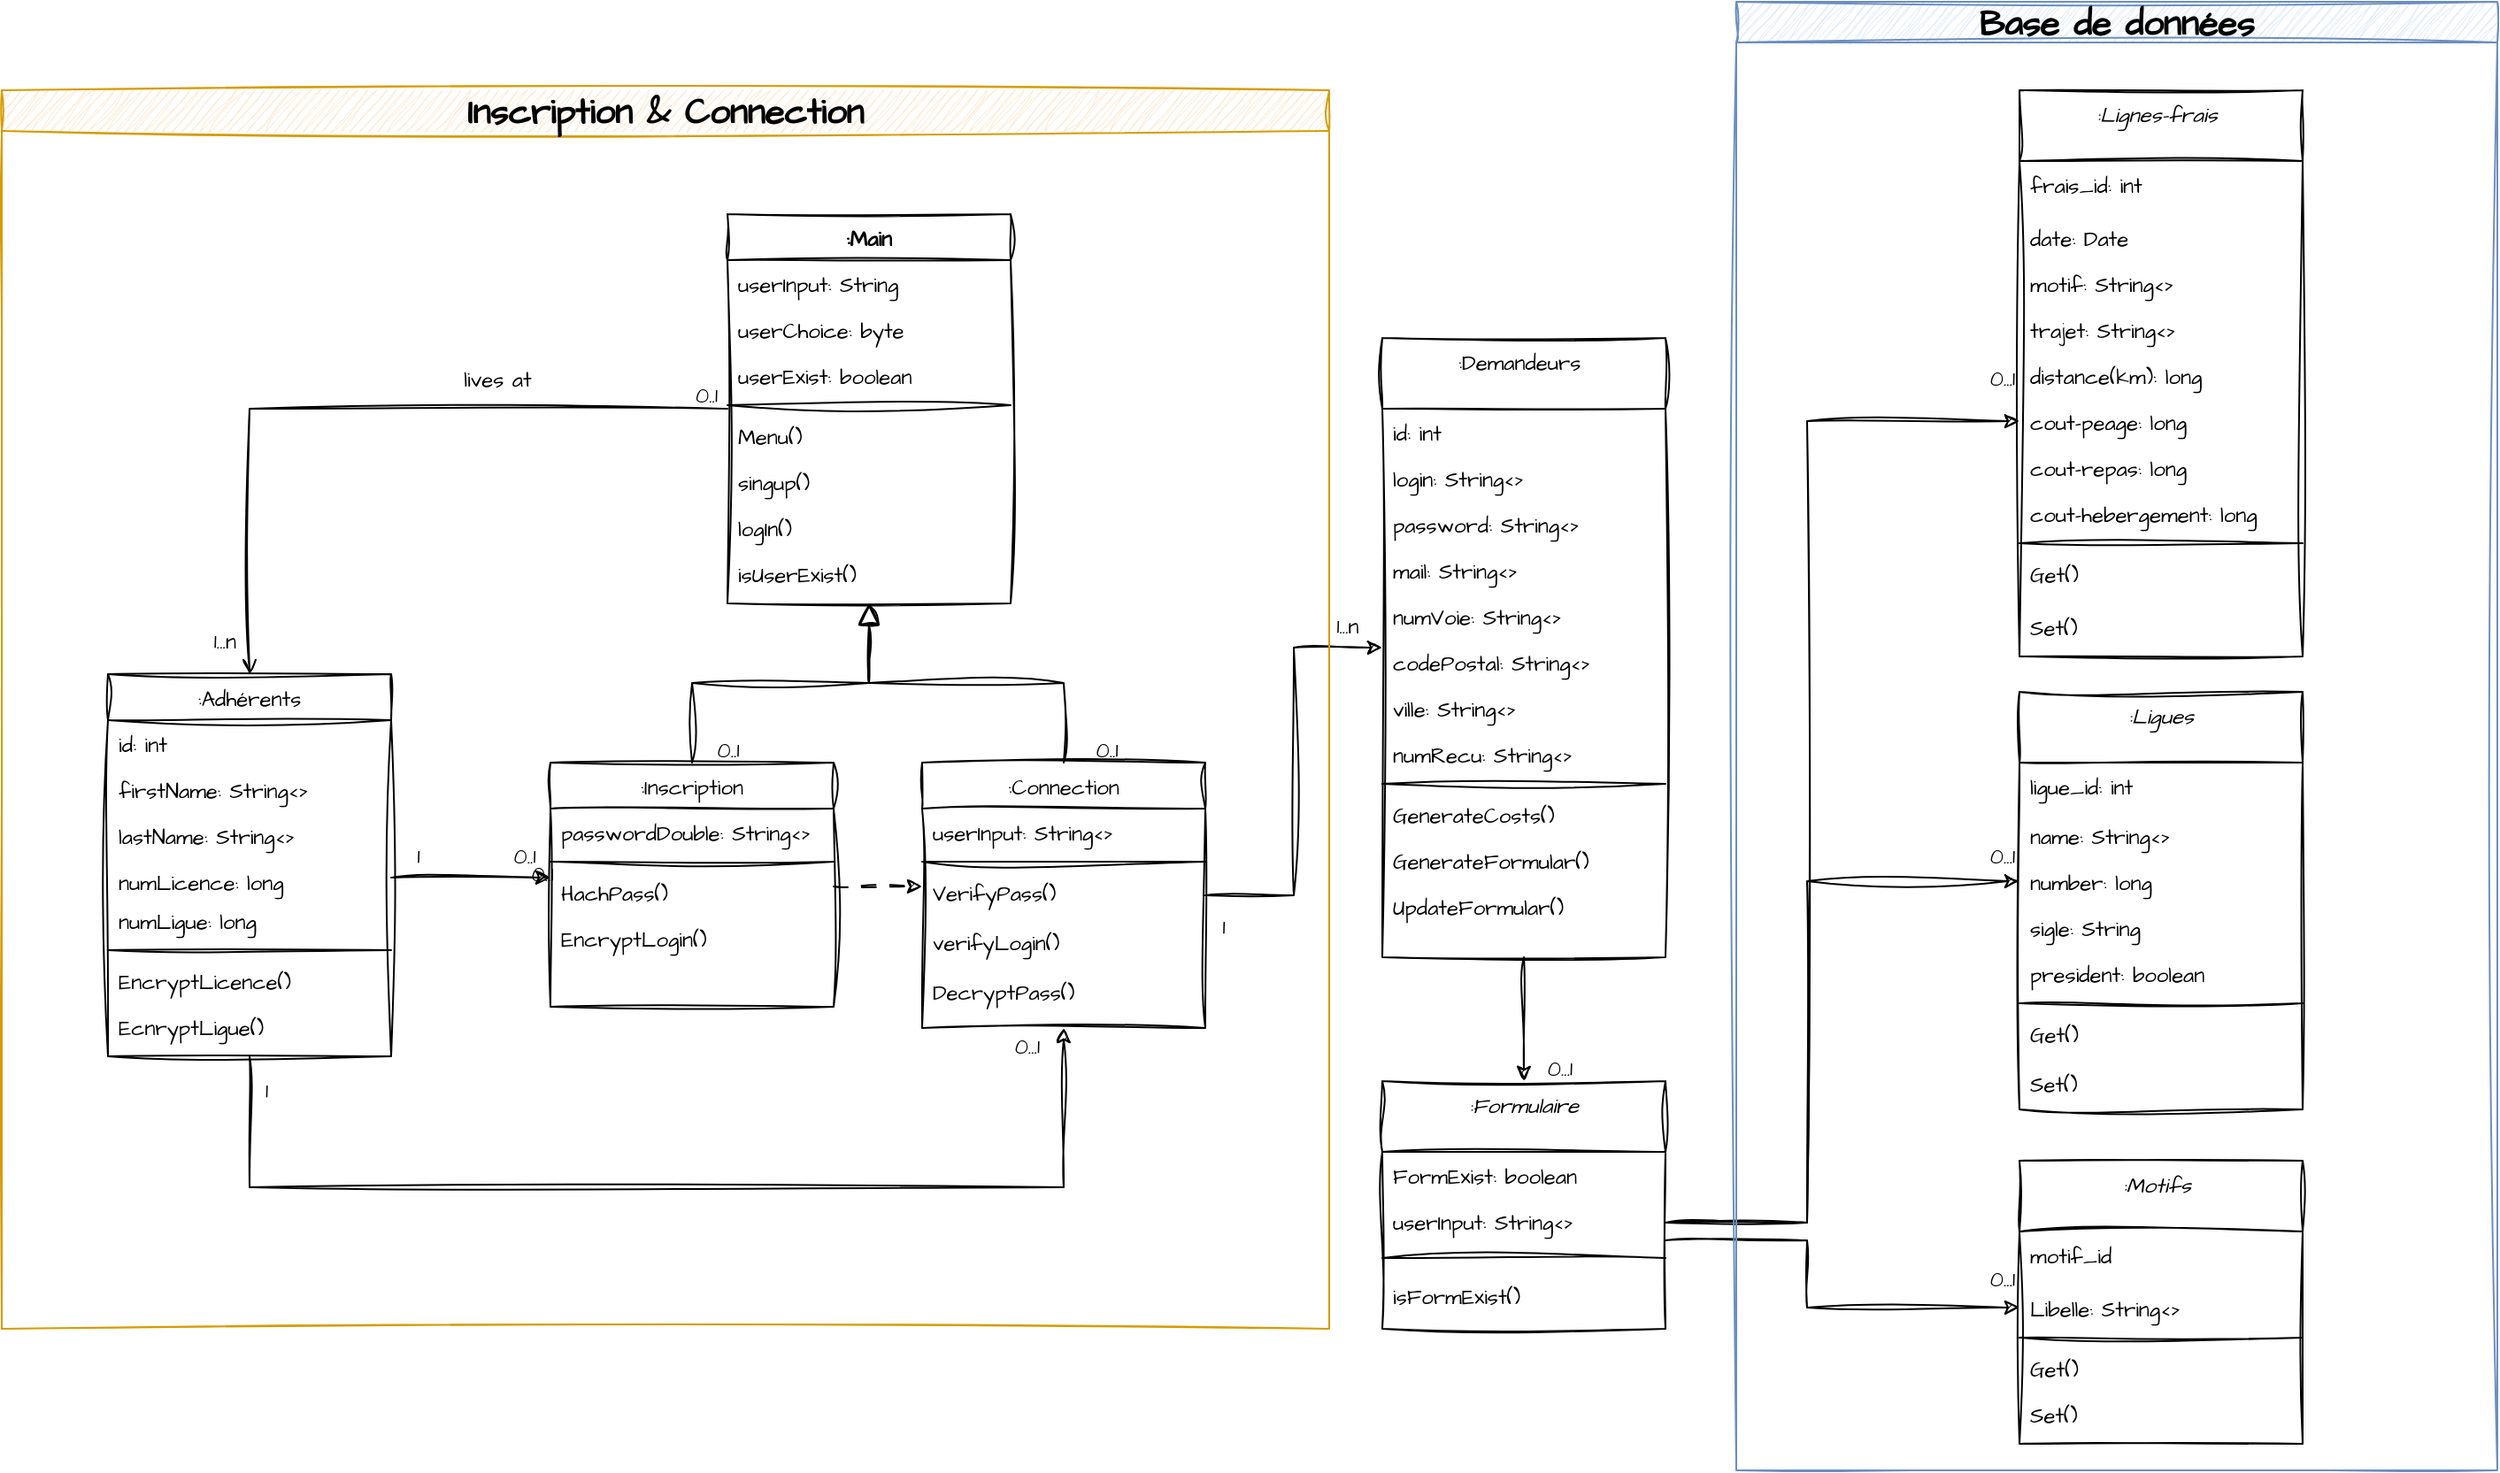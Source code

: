 <mxfile version="22.1.5" type="github">
  <diagram id="C5RBs43oDa-KdzZeNtuy" name="Page-1">
    <mxGraphModel dx="2502" dy="2059" grid="1" gridSize="10" guides="1" tooltips="1" connect="1" arrows="1" fold="1" page="1" pageScale="1" pageWidth="827" pageHeight="1169" math="0" shadow="0">
      <root>
        <mxCell id="WIyWlLk6GJQsqaUBKTNV-0" />
        <mxCell id="WIyWlLk6GJQsqaUBKTNV-1" parent="WIyWlLk6GJQsqaUBKTNV-0" />
        <mxCell id="zkfFHV4jXpPFQw0GAbJ--0" value=":Main" style="swimlane;align=center;verticalAlign=top;childLayout=stackLayout;horizontal=1;startSize=26;horizontalStack=0;resizeParent=1;resizeLast=0;collapsible=1;marginBottom=0;rounded=0;shadow=0;strokeWidth=1;sketch=1;curveFitting=1;jiggle=2;fontFamily=Architects Daughter;fontSource=https%3A%2F%2Ffonts.googleapis.com%2Fcss%3Ffamily%3DArchitects%2BDaughter;" parent="WIyWlLk6GJQsqaUBKTNV-1" vertex="1">
          <mxGeometry x="220" y="50" width="160" height="220" as="geometry">
            <mxRectangle x="230" y="140" width="160" height="26" as="alternateBounds" />
          </mxGeometry>
        </mxCell>
        <mxCell id="zkfFHV4jXpPFQw0GAbJ--1" value="userInput: String" style="text;align=left;verticalAlign=top;spacingLeft=4;spacingRight=4;overflow=hidden;rotatable=0;points=[[0,0.5],[1,0.5]];portConstraint=eastwest;sketch=1;curveFitting=1;jiggle=2;fontFamily=Architects Daughter;fontSource=https%3A%2F%2Ffonts.googleapis.com%2Fcss%3Ffamily%3DArchitects%2BDaughter;" parent="zkfFHV4jXpPFQw0GAbJ--0" vertex="1">
          <mxGeometry y="26" width="160" height="26" as="geometry" />
        </mxCell>
        <mxCell id="zkfFHV4jXpPFQw0GAbJ--2" value="userChoice: byte" style="text;align=left;verticalAlign=top;spacingLeft=4;spacingRight=4;overflow=hidden;rotatable=0;points=[[0,0.5],[1,0.5]];portConstraint=eastwest;rounded=0;shadow=0;sketch=1;curveFitting=1;jiggle=2;fontFamily=Architects Daughter;fontSource=https%3A%2F%2Ffonts.googleapis.com%2Fcss%3Ffamily%3DArchitects%2BDaughter;" parent="zkfFHV4jXpPFQw0GAbJ--0" vertex="1">
          <mxGeometry y="52" width="160" height="26" as="geometry" />
        </mxCell>
        <mxCell id="zkfFHV4jXpPFQw0GAbJ--3" value="userExist: boolean" style="text;align=left;verticalAlign=top;spacingLeft=4;spacingRight=4;overflow=hidden;rotatable=0;points=[[0,0.5],[1,0.5]];portConstraint=eastwest;rounded=0;shadow=0;sketch=1;curveFitting=1;jiggle=2;fontFamily=Architects Daughter;fontSource=https%3A%2F%2Ffonts.googleapis.com%2Fcss%3Ffamily%3DArchitects%2BDaughter;" parent="zkfFHV4jXpPFQw0GAbJ--0" vertex="1">
          <mxGeometry y="78" width="160" height="26" as="geometry" />
        </mxCell>
        <mxCell id="zkfFHV4jXpPFQw0GAbJ--4" value="" style="line;strokeWidth=1;align=left;verticalAlign=middle;spacingTop=-1;spacingLeft=3;spacingRight=3;rotatable=0;labelPosition=right;points=[];portConstraint=eastwest;sketch=1;curveFitting=1;jiggle=2;" parent="zkfFHV4jXpPFQw0GAbJ--0" vertex="1">
          <mxGeometry y="104" width="160" height="8" as="geometry" />
        </mxCell>
        <mxCell id="zkfFHV4jXpPFQw0GAbJ--6" value=":Inscription" style="swimlane;fontStyle=0;align=center;verticalAlign=top;childLayout=stackLayout;horizontal=1;startSize=26;horizontalStack=0;resizeParent=1;resizeLast=0;collapsible=1;marginBottom=0;rounded=0;shadow=0;strokeWidth=1;fontFamily=Architects Daughter;fontSource=https%3A%2F%2Ffonts.googleapis.com%2Fcss%3Ffamily%3DArchitects%2BDaughter;sketch=1;curveFitting=1;jiggle=2;" parent="WIyWlLk6GJQsqaUBKTNV-1" vertex="1">
          <mxGeometry x="120" y="360" width="160" height="138" as="geometry">
            <mxRectangle x="130" y="380" width="160" height="26" as="alternateBounds" />
          </mxGeometry>
        </mxCell>
        <mxCell id="zkfFHV4jXpPFQw0GAbJ--7" value="passwordDouble: String&lt;&gt;" style="text;align=left;verticalAlign=top;spacingLeft=4;spacingRight=4;overflow=hidden;rotatable=0;points=[[0,0.5],[1,0.5]];portConstraint=eastwest;fontFamily=Architects Daughter;fontSource=https%3A%2F%2Ffonts.googleapis.com%2Fcss%3Ffamily%3DArchitects%2BDaughter;sketch=1;curveFitting=1;jiggle=2;" parent="zkfFHV4jXpPFQw0GAbJ--6" vertex="1">
          <mxGeometry y="26" width="160" height="26" as="geometry" />
        </mxCell>
        <mxCell id="zkfFHV4jXpPFQw0GAbJ--9" value="" style="line;strokeWidth=1;align=left;verticalAlign=middle;spacingTop=-1;spacingLeft=3;spacingRight=3;rotatable=0;labelPosition=right;points=[];portConstraint=eastwest;fontFamily=Architects Daughter;fontSource=https%3A%2F%2Ffonts.googleapis.com%2Fcss%3Ffamily%3DArchitects%2BDaughter;sketch=1;curveFitting=1;jiggle=2;" parent="zkfFHV4jXpPFQw0GAbJ--6" vertex="1">
          <mxGeometry y="52" width="160" height="8" as="geometry" />
        </mxCell>
        <mxCell id="zkfFHV4jXpPFQw0GAbJ--10" value="HachPass()" style="text;align=left;verticalAlign=top;spacingLeft=4;spacingRight=4;overflow=hidden;rotatable=0;points=[[0,0.5],[1,0.5]];portConstraint=eastwest;fontStyle=0;fontFamily=Architects Daughter;fontSource=https%3A%2F%2Ffonts.googleapis.com%2Fcss%3Ffamily%3DArchitects%2BDaughter;sketch=1;curveFitting=1;jiggle=2;" parent="zkfFHV4jXpPFQw0GAbJ--6" vertex="1">
          <mxGeometry y="60" width="160" height="26" as="geometry" />
        </mxCell>
        <mxCell id="zkfFHV4jXpPFQw0GAbJ--11" value="EncryptLogin()" style="text;align=left;verticalAlign=top;spacingLeft=4;spacingRight=4;overflow=hidden;rotatable=0;points=[[0,0.5],[1,0.5]];portConstraint=eastwest;fontFamily=Architects Daughter;fontSource=https%3A%2F%2Ffonts.googleapis.com%2Fcss%3Ffamily%3DArchitects%2BDaughter;sketch=1;curveFitting=1;jiggle=2;" parent="zkfFHV4jXpPFQw0GAbJ--6" vertex="1">
          <mxGeometry y="86" width="160" height="26" as="geometry" />
        </mxCell>
        <mxCell id="zkfFHV4jXpPFQw0GAbJ--12" value="" style="endArrow=block;endSize=10;endFill=0;shadow=0;strokeWidth=1;rounded=0;edgeStyle=elbowEdgeStyle;elbow=vertical;fontFamily=Architects Daughter;fontSource=https%3A%2F%2Ffonts.googleapis.com%2Fcss%3Ffamily%3DArchitects%2BDaughter;sketch=1;curveFitting=1;jiggle=2;" parent="WIyWlLk6GJQsqaUBKTNV-1" source="zkfFHV4jXpPFQw0GAbJ--6" target="zkfFHV4jXpPFQw0GAbJ--0" edge="1">
          <mxGeometry width="160" relative="1" as="geometry">
            <mxPoint x="200" y="203" as="sourcePoint" />
            <mxPoint x="200" y="203" as="targetPoint" />
          </mxGeometry>
        </mxCell>
        <mxCell id="F5C5p_8YBEe-zOLcc__Q-3" value="" style="edgeStyle=orthogonalEdgeStyle;rounded=0;sketch=1;hachureGap=4;jiggle=2;curveFitting=1;orthogonalLoop=1;jettySize=auto;fontFamily=Architects Daughter;fontSource=https%3A%2F%2Ffonts.googleapis.com%2Fcss%3Ffamily%3DArchitects%2BDaughter;fontSize=16;" edge="1" parent="WIyWlLk6GJQsqaUBKTNV-1" source="zkfFHV4jXpPFQw0GAbJ--13" target="F5C5p_8YBEe-zOLcc__Q-0">
          <mxGeometry relative="1" as="geometry" />
        </mxCell>
        <mxCell id="zkfFHV4jXpPFQw0GAbJ--13" value=":Connection" style="swimlane;fontStyle=0;align=center;verticalAlign=top;childLayout=stackLayout;horizontal=1;startSize=26;horizontalStack=0;resizeParent=1;resizeLast=0;collapsible=1;marginBottom=0;rounded=0;shadow=0;strokeWidth=1;fontFamily=Architects Daughter;fontSource=https%3A%2F%2Ffonts.googleapis.com%2Fcss%3Ffamily%3DArchitects%2BDaughter;sketch=1;curveFitting=1;jiggle=2;" parent="WIyWlLk6GJQsqaUBKTNV-1" vertex="1">
          <mxGeometry x="330" y="360" width="160" height="150" as="geometry">
            <mxRectangle x="340" y="380" width="170" height="26" as="alternateBounds" />
          </mxGeometry>
        </mxCell>
        <mxCell id="F5C5p_8YBEe-zOLcc__Q-59" value="userInput: String&lt;&gt;" style="text;align=left;verticalAlign=top;spacingLeft=4;spacingRight=4;overflow=hidden;rotatable=0;points=[[0,0.5],[1,0.5]];portConstraint=eastwest;fontFamily=Architects Daughter;fontSource=https%3A%2F%2Ffonts.googleapis.com%2Fcss%3Ffamily%3DArchitects%2BDaughter;sketch=1;curveFitting=1;jiggle=2;" vertex="1" parent="zkfFHV4jXpPFQw0GAbJ--13">
          <mxGeometry y="26" width="160" height="26" as="geometry" />
        </mxCell>
        <mxCell id="zkfFHV4jXpPFQw0GAbJ--15" value="" style="line;strokeWidth=1;align=left;verticalAlign=middle;spacingTop=-1;spacingLeft=3;spacingRight=3;rotatable=0;labelPosition=right;points=[];portConstraint=eastwest;fontFamily=Architects Daughter;fontSource=https%3A%2F%2Ffonts.googleapis.com%2Fcss%3Ffamily%3DArchitects%2BDaughter;sketch=1;curveFitting=1;jiggle=2;" parent="zkfFHV4jXpPFQw0GAbJ--13" vertex="1">
          <mxGeometry y="52" width="160" height="8" as="geometry" />
        </mxCell>
        <mxCell id="F5C5p_8YBEe-zOLcc__Q-65" value="VerifyPass()" style="text;align=left;verticalAlign=top;spacingLeft=4;spacingRight=4;overflow=hidden;rotatable=0;points=[[0,0.5],[1,0.5]];portConstraint=eastwest;fontFamily=Architects Daughter;fontSource=https%3A%2F%2Ffonts.googleapis.com%2Fcss%3Ffamily%3DArchitects%2BDaughter;sketch=1;curveFitting=1;jiggle=2;" vertex="1" parent="zkfFHV4jXpPFQw0GAbJ--13">
          <mxGeometry y="60" width="160" height="28" as="geometry" />
        </mxCell>
        <mxCell id="F5C5p_8YBEe-zOLcc__Q-66" value="verifyLogin()" style="text;align=left;verticalAlign=top;spacingLeft=4;spacingRight=4;overflow=hidden;rotatable=0;points=[[0,0.5],[1,0.5]];portConstraint=eastwest;fontFamily=Architects Daughter;fontSource=https%3A%2F%2Ffonts.googleapis.com%2Fcss%3Ffamily%3DArchitects%2BDaughter;sketch=1;curveFitting=1;jiggle=2;" vertex="1" parent="zkfFHV4jXpPFQw0GAbJ--13">
          <mxGeometry y="88" width="160" height="28" as="geometry" />
        </mxCell>
        <mxCell id="F5C5p_8YBEe-zOLcc__Q-84" value="DecryptPass()" style="text;align=left;verticalAlign=top;spacingLeft=4;spacingRight=4;overflow=hidden;rotatable=0;points=[[0,0.5],[1,0.5]];portConstraint=eastwest;fontFamily=Architects Daughter;fontSource=https%3A%2F%2Ffonts.googleapis.com%2Fcss%3Ffamily%3DArchitects%2BDaughter;sketch=1;curveFitting=1;jiggle=2;" vertex="1" parent="zkfFHV4jXpPFQw0GAbJ--13">
          <mxGeometry y="116" width="160" height="28" as="geometry" />
        </mxCell>
        <mxCell id="zkfFHV4jXpPFQw0GAbJ--16" value="" style="endArrow=block;endSize=10;endFill=0;shadow=0;strokeWidth=1;rounded=0;edgeStyle=elbowEdgeStyle;elbow=vertical;fontFamily=Architects Daughter;fontSource=https%3A%2F%2Ffonts.googleapis.com%2Fcss%3Ffamily%3DArchitects%2BDaughter;sketch=1;curveFitting=1;jiggle=2;" parent="WIyWlLk6GJQsqaUBKTNV-1" source="zkfFHV4jXpPFQw0GAbJ--13" target="zkfFHV4jXpPFQw0GAbJ--0" edge="1">
          <mxGeometry width="160" relative="1" as="geometry">
            <mxPoint x="210" y="373" as="sourcePoint" />
            <mxPoint x="310" y="271" as="targetPoint" />
          </mxGeometry>
        </mxCell>
        <mxCell id="F5C5p_8YBEe-zOLcc__Q-29" style="edgeStyle=orthogonalEdgeStyle;rounded=0;sketch=1;hachureGap=4;jiggle=2;curveFitting=1;orthogonalLoop=1;jettySize=auto;html=1;entryX=0.5;entryY=1;entryDx=0;entryDy=0;fontFamily=Architects Daughter;fontSource=https%3A%2F%2Ffonts.googleapis.com%2Fcss%3Ffamily%3DArchitects%2BDaughter;fontSize=16;elbow=vertical;" edge="1" parent="WIyWlLk6GJQsqaUBKTNV-1" source="zkfFHV4jXpPFQw0GAbJ--17" target="zkfFHV4jXpPFQw0GAbJ--13">
          <mxGeometry relative="1" as="geometry">
            <Array as="points">
              <mxPoint x="-50" y="600" />
              <mxPoint x="410" y="600" />
            </Array>
          </mxGeometry>
        </mxCell>
        <mxCell id="zkfFHV4jXpPFQw0GAbJ--17" value=":Adhérents" style="swimlane;fontStyle=0;align=center;verticalAlign=top;childLayout=stackLayout;horizontal=1;startSize=26;horizontalStack=0;resizeParent=1;resizeLast=0;collapsible=1;marginBottom=0;rounded=0;shadow=0;strokeWidth=1;fontFamily=Architects Daughter;fontSource=https%3A%2F%2Ffonts.googleapis.com%2Fcss%3Ffamily%3DArchitects%2BDaughter;sketch=1;curveFitting=1;jiggle=2;" parent="WIyWlLk6GJQsqaUBKTNV-1" vertex="1">
          <mxGeometry x="-130" y="310" width="160" height="216" as="geometry">
            <mxRectangle x="550" y="140" width="160" height="26" as="alternateBounds" />
          </mxGeometry>
        </mxCell>
        <mxCell id="F5C5p_8YBEe-zOLcc__Q-96" value="id: int" style="text;align=left;verticalAlign=top;spacingLeft=4;spacingRight=4;overflow=hidden;rotatable=0;points=[[0,0.5],[1,0.5]];portConstraint=eastwest;rounded=0;shadow=0;fontFamily=Architects Daughter;fontSource=https%3A%2F%2Ffonts.googleapis.com%2Fcss%3Ffamily%3DArchitects%2BDaughter;sketch=1;curveFitting=1;jiggle=2;" vertex="1" parent="zkfFHV4jXpPFQw0GAbJ--17">
          <mxGeometry y="26" width="160" height="26" as="geometry" />
        </mxCell>
        <mxCell id="zkfFHV4jXpPFQw0GAbJ--19" value="firstName: String&lt;&gt;" style="text;align=left;verticalAlign=top;spacingLeft=4;spacingRight=4;overflow=hidden;rotatable=0;points=[[0,0.5],[1,0.5]];portConstraint=eastwest;rounded=0;shadow=0;fontFamily=Architects Daughter;fontSource=https%3A%2F%2Ffonts.googleapis.com%2Fcss%3Ffamily%3DArchitects%2BDaughter;sketch=1;curveFitting=1;jiggle=2;" parent="zkfFHV4jXpPFQw0GAbJ--17" vertex="1">
          <mxGeometry y="52" width="160" height="26" as="geometry" />
        </mxCell>
        <mxCell id="zkfFHV4jXpPFQw0GAbJ--20" value="lastName: String&lt;&gt;" style="text;align=left;verticalAlign=top;spacingLeft=4;spacingRight=4;overflow=hidden;rotatable=0;points=[[0,0.5],[1,0.5]];portConstraint=eastwest;rounded=0;shadow=0;fontFamily=Architects Daughter;fontSource=https%3A%2F%2Ffonts.googleapis.com%2Fcss%3Ffamily%3DArchitects%2BDaughter;sketch=1;curveFitting=1;jiggle=2;" parent="zkfFHV4jXpPFQw0GAbJ--17" vertex="1">
          <mxGeometry y="78" width="160" height="26" as="geometry" />
        </mxCell>
        <mxCell id="zkfFHV4jXpPFQw0GAbJ--18" value="numLicence: long" style="text;align=left;verticalAlign=top;spacingLeft=4;spacingRight=4;overflow=hidden;rotatable=0;points=[[0,0.5],[1,0.5]];portConstraint=eastwest;fontFamily=Architects Daughter;fontSource=https%3A%2F%2Ffonts.googleapis.com%2Fcss%3Ffamily%3DArchitects%2BDaughter;sketch=1;curveFitting=1;jiggle=2;" parent="zkfFHV4jXpPFQw0GAbJ--17" vertex="1">
          <mxGeometry y="104" width="160" height="22" as="geometry" />
        </mxCell>
        <mxCell id="zkfFHV4jXpPFQw0GAbJ--21" value="numLigue: long" style="text;align=left;verticalAlign=top;spacingLeft=4;spacingRight=4;overflow=hidden;rotatable=0;points=[[0,0.5],[1,0.5]];portConstraint=eastwest;rounded=0;shadow=0;fontFamily=Architects Daughter;fontSource=https%3A%2F%2Ffonts.googleapis.com%2Fcss%3Ffamily%3DArchitects%2BDaughter;sketch=1;curveFitting=1;jiggle=2;" parent="zkfFHV4jXpPFQw0GAbJ--17" vertex="1">
          <mxGeometry y="126" width="160" height="26" as="geometry" />
        </mxCell>
        <mxCell id="zkfFHV4jXpPFQw0GAbJ--23" value="" style="line;strokeWidth=1;align=left;verticalAlign=middle;spacingTop=-1;spacingLeft=3;spacingRight=3;rotatable=0;labelPosition=right;points=[];portConstraint=eastwest;fontFamily=Architects Daughter;fontSource=https%3A%2F%2Ffonts.googleapis.com%2Fcss%3Ffamily%3DArchitects%2BDaughter;sketch=1;curveFitting=1;jiggle=2;" parent="zkfFHV4jXpPFQw0GAbJ--17" vertex="1">
          <mxGeometry y="152" width="160" height="8" as="geometry" />
        </mxCell>
        <mxCell id="zkfFHV4jXpPFQw0GAbJ--24" value="EncryptLicence()" style="text;align=left;verticalAlign=top;spacingLeft=4;spacingRight=4;overflow=hidden;rotatable=0;points=[[0,0.5],[1,0.5]];portConstraint=eastwest;fontFamily=Architects Daughter;fontSource=https%3A%2F%2Ffonts.googleapis.com%2Fcss%3Ffamily%3DArchitects%2BDaughter;sketch=1;curveFitting=1;jiggle=2;" parent="zkfFHV4jXpPFQw0GAbJ--17" vertex="1">
          <mxGeometry y="160" width="160" height="26" as="geometry" />
        </mxCell>
        <mxCell id="zkfFHV4jXpPFQw0GAbJ--25" value="EcnryptLigue()" style="text;align=left;verticalAlign=top;spacingLeft=4;spacingRight=4;overflow=hidden;rotatable=0;points=[[0,0.5],[1,0.5]];portConstraint=eastwest;fontFamily=Architects Daughter;fontSource=https%3A%2F%2Ffonts.googleapis.com%2Fcss%3Ffamily%3DArchitects%2BDaughter;sketch=1;curveFitting=1;jiggle=2;" parent="zkfFHV4jXpPFQw0GAbJ--17" vertex="1">
          <mxGeometry y="186" width="160" height="26" as="geometry" />
        </mxCell>
        <mxCell id="zkfFHV4jXpPFQw0GAbJ--26" value="" style="endArrow=open;shadow=0;strokeWidth=1;rounded=0;endFill=1;edgeStyle=orthogonalEdgeStyle;elbow=vertical;fontFamily=Architects Daughter;fontSource=https%3A%2F%2Ffonts.googleapis.com%2Fcss%3Ffamily%3DArchitects%2BDaughter;sketch=1;curveFitting=1;jiggle=2;" parent="WIyWlLk6GJQsqaUBKTNV-1" source="zkfFHV4jXpPFQw0GAbJ--0" target="zkfFHV4jXpPFQw0GAbJ--17" edge="1">
          <mxGeometry x="0.5" y="41" relative="1" as="geometry">
            <mxPoint x="380" y="192" as="sourcePoint" />
            <mxPoint x="540" y="192" as="targetPoint" />
            <mxPoint x="-40" y="32" as="offset" />
          </mxGeometry>
        </mxCell>
        <mxCell id="zkfFHV4jXpPFQw0GAbJ--27" value="0..1" style="resizable=0;align=left;verticalAlign=bottom;fontFamily=Architects Daughter;fontSource=https%3A%2F%2Ffonts.googleapis.com%2Fcss%3Ffamily%3DArchitects%2BDaughter;" parent="zkfFHV4jXpPFQw0GAbJ--26" connectable="0" vertex="1">
          <mxGeometry x="-1" relative="1" as="geometry">
            <mxPoint x="-20" y="1" as="offset" />
          </mxGeometry>
        </mxCell>
        <mxCell id="zkfFHV4jXpPFQw0GAbJ--28" value="1...n" style="resizable=0;align=right;verticalAlign=bottom;labelBackgroundColor=none;fontSize=12;fontFamily=Architects Daughter;fontSource=https%3A%2F%2Ffonts.googleapis.com%2Fcss%3Ffamily%3DArchitects%2BDaughter;" parent="zkfFHV4jXpPFQw0GAbJ--26" connectable="0" vertex="1">
          <mxGeometry x="1" relative="1" as="geometry">
            <mxPoint x="-6" y="-10" as="offset" />
          </mxGeometry>
        </mxCell>
        <mxCell id="zkfFHV4jXpPFQw0GAbJ--29" value="lives at" style="text;resizable=0;points=[];;align=center;verticalAlign=middle;labelBackgroundColor=none;rounded=0;shadow=0;strokeWidth=1;fontSize=12;fontFamily=Architects Daughter;fontSource=https%3A%2F%2Ffonts.googleapis.com%2Fcss%3Ffamily%3DArchitects%2BDaughter;horizontal=1;" parent="zkfFHV4jXpPFQw0GAbJ--26" vertex="1" connectable="0">
          <mxGeometry x="0.5" y="49" relative="1" as="geometry">
            <mxPoint x="91" y="-63" as="offset" />
          </mxGeometry>
        </mxCell>
        <mxCell id="F5C5p_8YBEe-zOLcc__Q-32" style="edgeStyle=orthogonalEdgeStyle;rounded=0;sketch=1;hachureGap=4;jiggle=2;curveFitting=1;orthogonalLoop=1;jettySize=auto;html=1;fontFamily=Architects Daughter;fontSource=https%3A%2F%2Ffonts.googleapis.com%2Fcss%3Ffamily%3DArchitects%2BDaughter;fontSize=16;" edge="1" parent="WIyWlLk6GJQsqaUBKTNV-1" source="F5C5p_8YBEe-zOLcc__Q-0" target="F5C5p_8YBEe-zOLcc__Q-4">
          <mxGeometry relative="1" as="geometry" />
        </mxCell>
        <mxCell id="F5C5p_8YBEe-zOLcc__Q-0" value=":Demandeurs " style="swimlane;fontStyle=0;align=center;verticalAlign=top;childLayout=stackLayout;horizontal=1;startSize=40;horizontalStack=0;resizeParent=1;resizeLast=0;collapsible=1;marginBottom=0;rounded=0;shadow=0;strokeWidth=1;sketch=1;hachureGap=4;jiggle=2;curveFitting=1;fontFamily=Architects Daughter;fontSource=https%3A%2F%2Ffonts.googleapis.com%2Fcss%3Ffamily%3DArchitects%2BDaughter;fontSize=12;" vertex="1" parent="WIyWlLk6GJQsqaUBKTNV-1">
          <mxGeometry x="590" y="120" width="160" height="350" as="geometry">
            <mxRectangle x="340" y="380" width="170" height="26" as="alternateBounds" />
          </mxGeometry>
        </mxCell>
        <mxCell id="F5C5p_8YBEe-zOLcc__Q-1" value="id: int" style="text;align=left;verticalAlign=top;spacingLeft=4;spacingRight=4;overflow=hidden;rotatable=0;points=[[0,0.5],[1,0.5]];portConstraint=eastwest;fontSize=12;fontFamily=Architects Daughter;fontSource=https%3A%2F%2Ffonts.googleapis.com%2Fcss%3Ffamily%3DArchitects%2BDaughter;" vertex="1" parent="F5C5p_8YBEe-zOLcc__Q-0">
          <mxGeometry y="40" width="160" height="26" as="geometry" />
        </mxCell>
        <mxCell id="F5C5p_8YBEe-zOLcc__Q-40" value="login: String&lt;&gt;" style="text;align=left;verticalAlign=top;spacingLeft=4;spacingRight=4;overflow=hidden;rotatable=0;points=[[0,0.5],[1,0.5]];portConstraint=eastwest;fontSize=12;fontFamily=Architects Daughter;fontSource=https%3A%2F%2Ffonts.googleapis.com%2Fcss%3Ffamily%3DArchitects%2BDaughter;" vertex="1" parent="F5C5p_8YBEe-zOLcc__Q-0">
          <mxGeometry y="66" width="160" height="26" as="geometry" />
        </mxCell>
        <mxCell id="F5C5p_8YBEe-zOLcc__Q-43" value="password: String&lt;&gt;" style="text;align=left;verticalAlign=top;spacingLeft=4;spacingRight=4;overflow=hidden;rotatable=0;points=[[0,0.5],[1,0.5]];portConstraint=eastwest;fontSize=12;fontFamily=Architects Daughter;fontSource=https%3A%2F%2Ffonts.googleapis.com%2Fcss%3Ffamily%3DArchitects%2BDaughter;" vertex="1" parent="F5C5p_8YBEe-zOLcc__Q-0">
          <mxGeometry y="92" width="160" height="26" as="geometry" />
        </mxCell>
        <mxCell id="F5C5p_8YBEe-zOLcc__Q-42" value="mail: String&lt;&gt;" style="text;align=left;verticalAlign=top;spacingLeft=4;spacingRight=4;overflow=hidden;rotatable=0;points=[[0,0.5],[1,0.5]];portConstraint=eastwest;fontSize=12;fontFamily=Architects Daughter;fontSource=https%3A%2F%2Ffonts.googleapis.com%2Fcss%3Ffamily%3DArchitects%2BDaughter;" vertex="1" parent="F5C5p_8YBEe-zOLcc__Q-0">
          <mxGeometry y="118" width="160" height="26" as="geometry" />
        </mxCell>
        <mxCell id="F5C5p_8YBEe-zOLcc__Q-46" value="numVoie: String&lt;&gt;" style="text;align=left;verticalAlign=top;spacingLeft=4;spacingRight=4;overflow=hidden;rotatable=0;points=[[0,0.5],[1,0.5]];portConstraint=eastwest;fontSize=12;fontFamily=Architects Daughter;fontSource=https%3A%2F%2Ffonts.googleapis.com%2Fcss%3Ffamily%3DArchitects%2BDaughter;" vertex="1" parent="F5C5p_8YBEe-zOLcc__Q-0">
          <mxGeometry y="144" width="160" height="26" as="geometry" />
        </mxCell>
        <mxCell id="F5C5p_8YBEe-zOLcc__Q-44" value="codePostal: String&lt;&gt;" style="text;align=left;verticalAlign=top;spacingLeft=4;spacingRight=4;overflow=hidden;rotatable=0;points=[[0,0.5],[1,0.5]];portConstraint=eastwest;fontSize=12;fontFamily=Architects Daughter;fontSource=https%3A%2F%2Ffonts.googleapis.com%2Fcss%3Ffamily%3DArchitects%2BDaughter;" vertex="1" parent="F5C5p_8YBEe-zOLcc__Q-0">
          <mxGeometry y="170" width="160" height="26" as="geometry" />
        </mxCell>
        <mxCell id="F5C5p_8YBEe-zOLcc__Q-45" value="ville: String&lt;&gt;" style="text;align=left;verticalAlign=top;spacingLeft=4;spacingRight=4;overflow=hidden;rotatable=0;points=[[0,0.5],[1,0.5]];portConstraint=eastwest;fontSize=12;fontFamily=Architects Daughter;fontSource=https%3A%2F%2Ffonts.googleapis.com%2Fcss%3Ffamily%3DArchitects%2BDaughter;" vertex="1" parent="F5C5p_8YBEe-zOLcc__Q-0">
          <mxGeometry y="196" width="160" height="26" as="geometry" />
        </mxCell>
        <mxCell id="F5C5p_8YBEe-zOLcc__Q-47" value="numRecu: String&lt;&gt;" style="text;align=left;verticalAlign=top;spacingLeft=4;spacingRight=4;overflow=hidden;rotatable=0;points=[[0,0.5],[1,0.5]];portConstraint=eastwest;fontSize=12;fontFamily=Architects Daughter;fontSource=https%3A%2F%2Ffonts.googleapis.com%2Fcss%3Ffamily%3DArchitects%2BDaughter;" vertex="1" parent="F5C5p_8YBEe-zOLcc__Q-0">
          <mxGeometry y="222" width="160" height="26" as="geometry" />
        </mxCell>
        <mxCell id="F5C5p_8YBEe-zOLcc__Q-2" value="" style="line;strokeWidth=1;align=left;verticalAlign=middle;spacingTop=-1;spacingLeft=3;spacingRight=3;rotatable=0;labelPosition=right;points=[];portConstraint=eastwest;sketch=1;hachureGap=4;jiggle=2;curveFitting=1;fontFamily=Architects Daughter;fontSource=https%3A%2F%2Ffonts.googleapis.com%2Fcss%3Ffamily%3DArchitects%2BDaughter;fontSize=12;" vertex="1" parent="F5C5p_8YBEe-zOLcc__Q-0">
          <mxGeometry y="248" width="160" height="8" as="geometry" />
        </mxCell>
        <mxCell id="F5C5p_8YBEe-zOLcc__Q-56" value="GenerateCosts()" style="text;align=left;verticalAlign=top;spacingLeft=4;spacingRight=4;overflow=hidden;rotatable=0;points=[[0,0.5],[1,0.5]];portConstraint=eastwest;fontSize=12;fontFamily=Architects Daughter;fontSource=https%3A%2F%2Ffonts.googleapis.com%2Fcss%3Ffamily%3DArchitects%2BDaughter;" vertex="1" parent="F5C5p_8YBEe-zOLcc__Q-0">
          <mxGeometry y="256" width="160" height="26" as="geometry" />
        </mxCell>
        <mxCell id="F5C5p_8YBEe-zOLcc__Q-9" value="GenerateFormular()" style="text;align=left;verticalAlign=top;spacingLeft=4;spacingRight=4;overflow=hidden;rotatable=0;points=[[0,0.5],[1,0.5]];portConstraint=eastwest;fontSize=12;fontFamily=Architects Daughter;" vertex="1" parent="F5C5p_8YBEe-zOLcc__Q-0">
          <mxGeometry y="282" width="160" height="26" as="geometry" />
        </mxCell>
        <mxCell id="F5C5p_8YBEe-zOLcc__Q-71" value="UpdateFormular()" style="text;align=left;verticalAlign=top;spacingLeft=4;spacingRight=4;overflow=hidden;rotatable=0;points=[[0,0.5],[1,0.5]];portConstraint=eastwest;fontSize=12;fontFamily=Architects Daughter;" vertex="1" parent="F5C5p_8YBEe-zOLcc__Q-0">
          <mxGeometry y="308" width="160" height="26" as="geometry" />
        </mxCell>
        <mxCell id="F5C5p_8YBEe-zOLcc__Q-33" style="edgeStyle=orthogonalEdgeStyle;rounded=0;sketch=1;hachureGap=4;jiggle=2;curveFitting=1;orthogonalLoop=1;jettySize=auto;html=1;entryX=0;entryY=0.5;entryDx=0;entryDy=0;fontFamily=Architects Daughter;fontSource=https%3A%2F%2Ffonts.googleapis.com%2Fcss%3Ffamily%3DArchitects%2BDaughter;fontSize=16;" edge="1" parent="WIyWlLk6GJQsqaUBKTNV-1" source="F5C5p_8YBEe-zOLcc__Q-4" target="F5C5p_8YBEe-zOLcc__Q-11">
          <mxGeometry relative="1" as="geometry">
            <mxPoint x="960" y="664" as="targetPoint" />
            <Array as="points">
              <mxPoint x="830" y="630" />
              <mxPoint x="830" y="668" />
            </Array>
          </mxGeometry>
        </mxCell>
        <mxCell id="F5C5p_8YBEe-zOLcc__Q-34" style="edgeStyle=orthogonalEdgeStyle;rounded=0;sketch=1;hachureGap=4;jiggle=2;curveFitting=1;orthogonalLoop=1;jettySize=auto;html=1;entryX=0;entryY=0.5;entryDx=0;entryDy=0;fontFamily=Architects Daughter;fontSource=https%3A%2F%2Ffonts.googleapis.com%2Fcss%3Ffamily%3DArchitects%2BDaughter;fontSize=16;" edge="1" parent="WIyWlLk6GJQsqaUBKTNV-1" source="F5C5p_8YBEe-zOLcc__Q-4" target="F5C5p_8YBEe-zOLcc__Q-18">
          <mxGeometry relative="1" as="geometry">
            <Array as="points">
              <mxPoint x="830" y="620" />
              <mxPoint x="830" y="427" />
            </Array>
          </mxGeometry>
        </mxCell>
        <mxCell id="F5C5p_8YBEe-zOLcc__Q-4" value=":Formulaire" style="swimlane;fontStyle=2;align=center;verticalAlign=top;childLayout=stackLayout;horizontal=1;startSize=40;horizontalStack=0;resizeParent=1;resizeLast=0;collapsible=1;marginBottom=0;rounded=0;shadow=0;strokeWidth=1;sketch=1;hachureGap=4;jiggle=2;curveFitting=1;fontFamily=Architects Daughter;fontSource=https%3A%2F%2Ffonts.googleapis.com%2Fcss%3Ffamily%3DArchitects%2BDaughter;fontSize=12;" vertex="1" parent="WIyWlLk6GJQsqaUBKTNV-1">
          <mxGeometry x="590" y="540" width="160" height="140" as="geometry">
            <mxRectangle x="220" y="120" width="160" height="26" as="alternateBounds" />
          </mxGeometry>
        </mxCell>
        <mxCell id="F5C5p_8YBEe-zOLcc__Q-77" value="FormExist: boolean" style="text;align=left;verticalAlign=top;spacingLeft=4;spacingRight=4;overflow=hidden;rotatable=0;points=[[0,0.5],[1,0.5]];portConstraint=eastwest;rounded=0;shadow=0;html=0;fontSize=12;fontFamily=Architects Daughter;" vertex="1" parent="F5C5p_8YBEe-zOLcc__Q-4">
          <mxGeometry y="40" width="160" height="26" as="geometry" />
        </mxCell>
        <mxCell id="F5C5p_8YBEe-zOLcc__Q-7" value="userInput: String&lt;&gt;" style="text;align=left;verticalAlign=top;spacingLeft=4;spacingRight=4;overflow=hidden;rotatable=0;points=[[0,0.5],[1,0.5]];portConstraint=eastwest;rounded=0;shadow=0;html=0;fontSize=12;fontFamily=Architects Daughter;" vertex="1" parent="F5C5p_8YBEe-zOLcc__Q-4">
          <mxGeometry y="66" width="160" height="26" as="geometry" />
        </mxCell>
        <mxCell id="F5C5p_8YBEe-zOLcc__Q-8" value="" style="line;html=1;strokeWidth=1;align=left;verticalAlign=middle;spacingTop=-1;spacingLeft=3;spacingRight=3;rotatable=0;labelPosition=right;points=[];portConstraint=eastwest;sketch=1;hachureGap=4;jiggle=2;curveFitting=1;fontFamily=Architects Daughter;fontSource=https%3A%2F%2Ffonts.googleapis.com%2Fcss%3Ffamily%3DArchitects%2BDaughter;fontSize=12;" vertex="1" parent="F5C5p_8YBEe-zOLcc__Q-4">
          <mxGeometry y="92" width="160" height="16" as="geometry" />
        </mxCell>
        <mxCell id="F5C5p_8YBEe-zOLcc__Q-5" value="isFormExist()" style="text;align=left;verticalAlign=top;spacingLeft=4;spacingRight=4;overflow=hidden;rotatable=0;points=[[0,0.5],[1,0.5]];portConstraint=eastwest;fontSize=12;fontFamily=Architects Daughter;" vertex="1" parent="F5C5p_8YBEe-zOLcc__Q-4">
          <mxGeometry y="108" width="160" height="26" as="geometry" />
        </mxCell>
        <mxCell id="F5C5p_8YBEe-zOLcc__Q-28" style="rounded=0;sketch=1;hachureGap=4;jiggle=2;curveFitting=1;orthogonalLoop=1;jettySize=auto;html=1;entryX=0;entryY=0.5;entryDx=0;entryDy=0;fontFamily=Architects Daughter;fontSource=https%3A%2F%2Ffonts.googleapis.com%2Fcss%3Ffamily%3DArchitects%2BDaughter;fontSize=16;exitX=1;exitY=0.5;exitDx=0;exitDy=0;" edge="1" parent="WIyWlLk6GJQsqaUBKTNV-1" source="zkfFHV4jXpPFQw0GAbJ--18">
          <mxGeometry relative="1" as="geometry">
            <mxPoint x="30" y="440" as="sourcePoint" />
            <mxPoint x="120" y="425.0" as="targetPoint" />
          </mxGeometry>
        </mxCell>
        <mxCell id="F5C5p_8YBEe-zOLcc__Q-31" style="edgeStyle=orthogonalEdgeStyle;rounded=0;sketch=1;hachureGap=4;jiggle=2;curveFitting=1;orthogonalLoop=1;jettySize=auto;html=1;entryX=0;entryY=0.5;entryDx=0;entryDy=0;fontFamily=Architects Daughter;fontSource=https%3A%2F%2Ffonts.googleapis.com%2Fcss%3Ffamily%3DArchitects%2BDaughter;fontSize=16;dashed=1;dashPattern=8 8;" edge="1" parent="WIyWlLk6GJQsqaUBKTNV-1">
          <mxGeometry relative="1" as="geometry">
            <mxPoint x="280" y="430" as="sourcePoint" />
            <mxPoint x="330" y="430" as="targetPoint" />
          </mxGeometry>
        </mxCell>
        <mxCell id="F5C5p_8YBEe-zOLcc__Q-35" style="edgeStyle=orthogonalEdgeStyle;rounded=0;sketch=1;hachureGap=4;jiggle=2;curveFitting=1;orthogonalLoop=1;jettySize=auto;html=1;fontFamily=Architects Daughter;fontSource=https%3A%2F%2Ffonts.googleapis.com%2Fcss%3Ffamily%3DArchitects%2BDaughter;fontSize=16;entryX=0;entryY=0.5;entryDx=0;entryDy=0;" edge="1" parent="WIyWlLk6GJQsqaUBKTNV-1" target="F5C5p_8YBEe-zOLcc__Q-37">
          <mxGeometry relative="1" as="geometry">
            <mxPoint x="750" y="620" as="sourcePoint" />
            <mxPoint x="960" y="156" as="targetPoint" />
            <Array as="points">
              <mxPoint x="830" y="620" />
              <mxPoint x="830" y="167" />
            </Array>
          </mxGeometry>
        </mxCell>
        <mxCell id="F5C5p_8YBEe-zOLcc__Q-61" value="Base de données" style="swimlane;whiteSpace=wrap;html=1;sketch=1;hachureGap=4;jiggle=2;curveFitting=1;fontFamily=Architects Daughter;fontSource=https%3A%2F%2Ffonts.googleapis.com%2Fcss%3Ffamily%3DArchitects%2BDaughter;fontSize=20;fillColor=#dae8fc;strokeColor=#6c8ebf;" vertex="1" parent="WIyWlLk6GJQsqaUBKTNV-1">
          <mxGeometry x="790" y="-70" width="430" height="830" as="geometry" />
        </mxCell>
        <mxCell id="F5C5p_8YBEe-zOLcc__Q-90" value="&lt;span style=&quot;font-size: 12px;&quot;&gt;0...1&lt;/span&gt;" style="text;html=1;align=center;verticalAlign=middle;resizable=0;points=[];autosize=1;strokeColor=none;fillColor=none;fontSize=20;fontFamily=Architects Daughter;" vertex="1" parent="F5C5p_8YBEe-zOLcc__Q-61">
          <mxGeometry x="130" y="699" width="40" height="40" as="geometry" />
        </mxCell>
        <mxCell id="F5C5p_8YBEe-zOLcc__Q-91" value="&lt;span style=&quot;font-size: 12px;&quot;&gt;0...1&lt;/span&gt;" style="text;html=1;align=center;verticalAlign=middle;resizable=0;points=[];autosize=1;strokeColor=none;fillColor=none;fontSize=20;fontFamily=Architects Daughter;" vertex="1" parent="F5C5p_8YBEe-zOLcc__Q-61">
          <mxGeometry x="130" y="460" width="40" height="40" as="geometry" />
        </mxCell>
        <mxCell id="F5C5p_8YBEe-zOLcc__Q-92" value="&lt;span style=&quot;font-size: 12px;&quot;&gt;0...1&lt;/span&gt;" style="text;html=1;align=center;verticalAlign=middle;resizable=0;points=[];autosize=1;strokeColor=none;fillColor=none;fontSize=20;fontFamily=Architects Daughter;" vertex="1" parent="F5C5p_8YBEe-zOLcc__Q-61">
          <mxGeometry x="130" y="190" width="40" height="40" as="geometry" />
        </mxCell>
        <mxCell id="F5C5p_8YBEe-zOLcc__Q-22" value=":Lignes-frais " style="swimlane;fontStyle=2;align=center;verticalAlign=top;childLayout=stackLayout;horizontal=1;startSize=40;horizontalStack=0;resizeParent=1;resizeLast=0;collapsible=1;marginBottom=0;rounded=0;shadow=0;strokeWidth=1;sketch=1;hachureGap=4;jiggle=2;curveFitting=1;fontFamily=Architects Daughter;fontSource=https%3A%2F%2Ffonts.googleapis.com%2Fcss%3Ffamily%3DArchitects%2BDaughter;fontSize=12;" vertex="1" parent="F5C5p_8YBEe-zOLcc__Q-61">
          <mxGeometry x="160" y="50" width="160" height="320" as="geometry">
            <mxRectangle x="220" y="120" width="160" height="26" as="alternateBounds" />
          </mxGeometry>
        </mxCell>
        <mxCell id="F5C5p_8YBEe-zOLcc__Q-97" value="frais_id: int" style="text;align=left;verticalAlign=top;spacingLeft=4;spacingRight=4;overflow=hidden;rotatable=0;points=[[0,0.5],[1,0.5]];portConstraint=eastwest;fontSize=12;fontFamily=Architects Daughter;sketch=1;curveFitting=1;jiggle=2;" vertex="1" parent="F5C5p_8YBEe-zOLcc__Q-22">
          <mxGeometry y="40" width="160" height="30" as="geometry" />
        </mxCell>
        <mxCell id="F5C5p_8YBEe-zOLcc__Q-23" value="date: Date" style="text;align=left;verticalAlign=top;spacingLeft=4;spacingRight=4;overflow=hidden;rotatable=0;points=[[0,0.5],[1,0.5]];portConstraint=eastwest;fontSize=12;fontFamily=Architects Daughter;sketch=1;curveFitting=1;jiggle=2;" vertex="1" parent="F5C5p_8YBEe-zOLcc__Q-22">
          <mxGeometry y="70" width="160" height="26" as="geometry" />
        </mxCell>
        <mxCell id="F5C5p_8YBEe-zOLcc__Q-24" value="motif: String&lt;&gt;" style="text;align=left;verticalAlign=top;spacingLeft=4;spacingRight=4;overflow=hidden;rotatable=0;points=[[0,0.5],[1,0.5]];portConstraint=eastwest;rounded=0;shadow=0;html=0;fontSize=12;fontFamily=Architects Daughter;sketch=1;curveFitting=1;jiggle=2;" vertex="1" parent="F5C5p_8YBEe-zOLcc__Q-22">
          <mxGeometry y="96" width="160" height="26" as="geometry" />
        </mxCell>
        <mxCell id="F5C5p_8YBEe-zOLcc__Q-25" value="trajet: String&lt;&gt;" style="text;align=left;verticalAlign=top;spacingLeft=4;spacingRight=4;overflow=hidden;rotatable=0;points=[[0,0.5],[1,0.5]];portConstraint=eastwest;rounded=0;shadow=0;html=0;fontSize=12;fontFamily=Architects Daughter;sketch=1;curveFitting=1;jiggle=2;" vertex="1" parent="F5C5p_8YBEe-zOLcc__Q-22">
          <mxGeometry y="122" width="160" height="26" as="geometry" />
        </mxCell>
        <mxCell id="F5C5p_8YBEe-zOLcc__Q-36" value="distance(km): long" style="text;align=left;verticalAlign=top;spacingLeft=4;spacingRight=4;overflow=hidden;rotatable=0;points=[[0,0.5],[1,0.5]];portConstraint=eastwest;rounded=0;shadow=0;html=0;fontSize=12;fontFamily=Architects Daughter;sketch=1;curveFitting=1;jiggle=2;" vertex="1" parent="F5C5p_8YBEe-zOLcc__Q-22">
          <mxGeometry y="148" width="160" height="26" as="geometry" />
        </mxCell>
        <mxCell id="F5C5p_8YBEe-zOLcc__Q-37" value="cout-peage: long" style="text;align=left;verticalAlign=top;spacingLeft=4;spacingRight=4;overflow=hidden;rotatable=0;points=[[0,0.5],[1,0.5]];portConstraint=eastwest;rounded=0;shadow=0;html=0;fontSize=12;fontFamily=Architects Daughter;sketch=1;curveFitting=1;jiggle=2;" vertex="1" parent="F5C5p_8YBEe-zOLcc__Q-22">
          <mxGeometry y="174" width="160" height="26" as="geometry" />
        </mxCell>
        <mxCell id="F5C5p_8YBEe-zOLcc__Q-38" value="cout-repas: long" style="text;align=left;verticalAlign=top;spacingLeft=4;spacingRight=4;overflow=hidden;rotatable=0;points=[[0,0.5],[1,0.5]];portConstraint=eastwest;rounded=0;shadow=0;html=0;fontSize=12;fontFamily=Architects Daughter;sketch=1;curveFitting=1;jiggle=2;" vertex="1" parent="F5C5p_8YBEe-zOLcc__Q-22">
          <mxGeometry y="200" width="160" height="26" as="geometry" />
        </mxCell>
        <mxCell id="F5C5p_8YBEe-zOLcc__Q-39" value="cout-hebergement: long" style="text;align=left;verticalAlign=top;spacingLeft=4;spacingRight=4;overflow=hidden;rotatable=0;points=[[0,0.5],[1,0.5]];portConstraint=eastwest;rounded=0;shadow=0;html=0;fontSize=12;fontFamily=Architects Daughter;sketch=1;curveFitting=1;jiggle=2;" vertex="1" parent="F5C5p_8YBEe-zOLcc__Q-22">
          <mxGeometry y="226" width="160" height="26" as="geometry" />
        </mxCell>
        <mxCell id="F5C5p_8YBEe-zOLcc__Q-26" value="" style="line;html=1;strokeWidth=1;align=left;verticalAlign=middle;spacingTop=-1;spacingLeft=3;spacingRight=3;rotatable=0;labelPosition=right;points=[];portConstraint=eastwest;sketch=1;hachureGap=4;jiggle=2;curveFitting=1;fontFamily=Architects Daughter;fontSource=https%3A%2F%2Ffonts.googleapis.com%2Fcss%3Ffamily%3DArchitects%2BDaughter;fontSize=12;" vertex="1" parent="F5C5p_8YBEe-zOLcc__Q-22">
          <mxGeometry y="252" width="160" height="8" as="geometry" />
        </mxCell>
        <mxCell id="F5C5p_8YBEe-zOLcc__Q-27" value="Get()" style="text;align=left;verticalAlign=top;spacingLeft=4;spacingRight=4;overflow=hidden;rotatable=0;points=[[0,0.5],[1,0.5]];portConstraint=eastwest;fontSize=12;fontFamily=Architects Daughter;sketch=1;curveFitting=1;jiggle=2;" vertex="1" parent="F5C5p_8YBEe-zOLcc__Q-22">
          <mxGeometry y="260" width="160" height="30" as="geometry" />
        </mxCell>
        <mxCell id="F5C5p_8YBEe-zOLcc__Q-76" value="Set()" style="text;align=left;verticalAlign=top;spacingLeft=4;spacingRight=4;overflow=hidden;rotatable=0;points=[[0,0.5],[1,0.5]];portConstraint=eastwest;fontSize=12;fontFamily=Architects Daughter;sketch=1;curveFitting=1;jiggle=2;" vertex="1" parent="F5C5p_8YBEe-zOLcc__Q-22">
          <mxGeometry y="290" width="160" height="30" as="geometry" />
        </mxCell>
        <mxCell id="F5C5p_8YBEe-zOLcc__Q-16" value=":Ligues" style="swimlane;fontStyle=2;align=center;verticalAlign=top;childLayout=stackLayout;horizontal=1;startSize=40;horizontalStack=0;resizeParent=1;resizeLast=0;collapsible=1;marginBottom=0;rounded=0;shadow=0;strokeWidth=1;sketch=1;hachureGap=4;jiggle=2;curveFitting=1;fontFamily=Architects Daughter;fontSource=https%3A%2F%2Ffonts.googleapis.com%2Fcss%3Ffamily%3DArchitects%2BDaughter;fontSize=12;" vertex="1" parent="F5C5p_8YBEe-zOLcc__Q-61">
          <mxGeometry x="160" y="390" width="160" height="236" as="geometry">
            <mxRectangle x="220" y="120" width="160" height="26" as="alternateBounds" />
          </mxGeometry>
        </mxCell>
        <mxCell id="F5C5p_8YBEe-zOLcc__Q-100" value="ligue_id: int" style="text;align=left;verticalAlign=top;spacingLeft=4;spacingRight=4;overflow=hidden;rotatable=0;points=[[0,0.5],[1,0.5]];portConstraint=eastwest;fontSize=12;fontFamily=Architects Daughter;sketch=1;curveFitting=1;jiggle=2;" vertex="1" parent="F5C5p_8YBEe-zOLcc__Q-16">
          <mxGeometry y="40" width="160" height="28" as="geometry" />
        </mxCell>
        <mxCell id="F5C5p_8YBEe-zOLcc__Q-17" value="name: String&lt;&gt;" style="text;align=left;verticalAlign=top;spacingLeft=4;spacingRight=4;overflow=hidden;rotatable=0;points=[[0,0.5],[1,0.5]];portConstraint=eastwest;fontSize=12;fontFamily=Architects Daughter;sketch=1;curveFitting=1;jiggle=2;" vertex="1" parent="F5C5p_8YBEe-zOLcc__Q-16">
          <mxGeometry y="68" width="160" height="26" as="geometry" />
        </mxCell>
        <mxCell id="F5C5p_8YBEe-zOLcc__Q-18" value="number: long" style="text;align=left;verticalAlign=top;spacingLeft=4;spacingRight=4;overflow=hidden;rotatable=0;points=[[0,0.5],[1,0.5]];portConstraint=eastwest;rounded=0;shadow=0;html=0;fontSize=12;fontFamily=Architects Daughter;sketch=1;curveFitting=1;jiggle=2;" vertex="1" parent="F5C5p_8YBEe-zOLcc__Q-16">
          <mxGeometry y="94" width="160" height="26" as="geometry" />
        </mxCell>
        <mxCell id="F5C5p_8YBEe-zOLcc__Q-19" value="sigle: String" style="text;align=left;verticalAlign=top;spacingLeft=4;spacingRight=4;overflow=hidden;rotatable=0;points=[[0,0.5],[1,0.5]];portConstraint=eastwest;rounded=0;shadow=0;html=0;fontSize=12;fontFamily=Architects Daughter;sketch=1;curveFitting=1;jiggle=2;" vertex="1" parent="F5C5p_8YBEe-zOLcc__Q-16">
          <mxGeometry y="120" width="160" height="26" as="geometry" />
        </mxCell>
        <mxCell id="F5C5p_8YBEe-zOLcc__Q-57" value="president: boolean" style="text;align=left;verticalAlign=top;spacingLeft=4;spacingRight=4;overflow=hidden;rotatable=0;points=[[0,0.5],[1,0.5]];portConstraint=eastwest;rounded=0;shadow=0;html=0;fontSize=12;fontFamily=Architects Daughter;sketch=1;curveFitting=1;jiggle=2;" vertex="1" parent="F5C5p_8YBEe-zOLcc__Q-16">
          <mxGeometry y="146" width="160" height="26" as="geometry" />
        </mxCell>
        <mxCell id="F5C5p_8YBEe-zOLcc__Q-20" value="" style="line;html=1;strokeWidth=1;align=left;verticalAlign=middle;spacingTop=-1;spacingLeft=3;spacingRight=3;rotatable=0;labelPosition=right;points=[];portConstraint=eastwest;sketch=1;hachureGap=4;jiggle=2;curveFitting=1;fontFamily=Architects Daughter;fontSource=https%3A%2F%2Ffonts.googleapis.com%2Fcss%3Ffamily%3DArchitects%2BDaughter;fontSize=12;" vertex="1" parent="F5C5p_8YBEe-zOLcc__Q-16">
          <mxGeometry y="172" width="160" height="8" as="geometry" />
        </mxCell>
        <mxCell id="F5C5p_8YBEe-zOLcc__Q-21" value="Get()" style="text;align=left;verticalAlign=top;spacingLeft=4;spacingRight=4;overflow=hidden;rotatable=0;points=[[0,0.5],[1,0.5]];portConstraint=eastwest;fontSize=12;fontFamily=Architects Daughter;sketch=1;curveFitting=1;jiggle=2;" vertex="1" parent="F5C5p_8YBEe-zOLcc__Q-16">
          <mxGeometry y="180" width="160" height="28" as="geometry" />
        </mxCell>
        <mxCell id="F5C5p_8YBEe-zOLcc__Q-75" value="Set()" style="text;align=left;verticalAlign=top;spacingLeft=4;spacingRight=4;overflow=hidden;rotatable=0;points=[[0,0.5],[1,0.5]];portConstraint=eastwest;fontSize=12;fontFamily=Architects Daughter;sketch=1;curveFitting=1;jiggle=2;" vertex="1" parent="F5C5p_8YBEe-zOLcc__Q-16">
          <mxGeometry y="208" width="160" height="28" as="geometry" />
        </mxCell>
        <mxCell id="F5C5p_8YBEe-zOLcc__Q-10" value=":Motifs " style="swimlane;fontStyle=2;align=center;verticalAlign=top;childLayout=stackLayout;horizontal=1;startSize=40;horizontalStack=0;resizeParent=1;resizeLast=0;collapsible=1;marginBottom=0;rounded=0;shadow=0;strokeWidth=1;sketch=1;hachureGap=4;jiggle=2;curveFitting=1;fontFamily=Architects Daughter;fontSource=https%3A%2F%2Ffonts.googleapis.com%2Fcss%3Ffamily%3DArchitects%2BDaughter;fontSize=12;" vertex="1" parent="F5C5p_8YBEe-zOLcc__Q-61">
          <mxGeometry x="160" y="655" width="160" height="160" as="geometry">
            <mxRectangle x="220" y="120" width="160" height="26" as="alternateBounds" />
          </mxGeometry>
        </mxCell>
        <mxCell id="F5C5p_8YBEe-zOLcc__Q-98" value="motif_id" style="text;align=left;verticalAlign=top;spacingLeft=4;spacingRight=4;overflow=hidden;rotatable=0;points=[[0,0.5],[1,0.5]];portConstraint=eastwest;fontSize=12;fontFamily=Architects Daughter;sketch=1;curveFitting=1;jiggle=2;" vertex="1" parent="F5C5p_8YBEe-zOLcc__Q-10">
          <mxGeometry y="40" width="160" height="30" as="geometry" />
        </mxCell>
        <mxCell id="F5C5p_8YBEe-zOLcc__Q-11" value="Libelle: String&lt;&gt;" style="text;align=left;verticalAlign=top;spacingLeft=4;spacingRight=4;overflow=hidden;rotatable=0;points=[[0,0.5],[1,0.5]];portConstraint=eastwest;fontSize=12;fontFamily=Architects Daughter;sketch=1;curveFitting=1;jiggle=2;" vertex="1" parent="F5C5p_8YBEe-zOLcc__Q-10">
          <mxGeometry y="70" width="160" height="26" as="geometry" />
        </mxCell>
        <mxCell id="F5C5p_8YBEe-zOLcc__Q-14" value="" style="line;html=1;strokeWidth=1;align=left;verticalAlign=middle;spacingTop=-1;spacingLeft=3;spacingRight=3;rotatable=0;labelPosition=right;points=[];portConstraint=eastwest;sketch=1;hachureGap=4;jiggle=2;curveFitting=1;fontFamily=Architects Daughter;fontSource=https%3A%2F%2Ffonts.googleapis.com%2Fcss%3Ffamily%3DArchitects%2BDaughter;fontSize=12;" vertex="1" parent="F5C5p_8YBEe-zOLcc__Q-10">
          <mxGeometry y="96" width="160" height="8" as="geometry" />
        </mxCell>
        <mxCell id="F5C5p_8YBEe-zOLcc__Q-15" value="Get()" style="text;align=left;verticalAlign=top;spacingLeft=4;spacingRight=4;overflow=hidden;rotatable=0;points=[[0,0.5],[1,0.5]];portConstraint=eastwest;fontSize=12;fontFamily=Architects Daughter;sketch=1;curveFitting=1;jiggle=2;" vertex="1" parent="F5C5p_8YBEe-zOLcc__Q-10">
          <mxGeometry y="104" width="160" height="26" as="geometry" />
        </mxCell>
        <mxCell id="F5C5p_8YBEe-zOLcc__Q-74" value="Set()" style="text;align=left;verticalAlign=top;spacingLeft=4;spacingRight=4;overflow=hidden;rotatable=0;points=[[0,0.5],[1,0.5]];portConstraint=eastwest;fontSize=12;fontFamily=Architects Daughter;sketch=1;curveFitting=1;jiggle=2;" vertex="1" parent="F5C5p_8YBEe-zOLcc__Q-10">
          <mxGeometry y="130" width="160" height="30" as="geometry" />
        </mxCell>
        <mxCell id="F5C5p_8YBEe-zOLcc__Q-62" value="Inscription &amp;amp; Connection" style="swimlane;whiteSpace=wrap;html=1;sketch=1;hachureGap=4;jiggle=2;curveFitting=1;fontFamily=Architects Daughter;fontSource=https%3A%2F%2Ffonts.googleapis.com%2Fcss%3Ffamily%3DArchitects%2BDaughter;fontSize=20;fillColor=#ffe6cc;strokeColor=#d79b00;" vertex="1" parent="WIyWlLk6GJQsqaUBKTNV-1">
          <mxGeometry x="-190" y="-20" width="750" height="700" as="geometry" />
        </mxCell>
        <mxCell id="F5C5p_8YBEe-zOLcc__Q-70" value="isUserExist()" style="text;align=left;verticalAlign=top;spacingLeft=4;spacingRight=4;overflow=hidden;rotatable=0;points=[[0,0.5],[1,0.5]];portConstraint=eastwest;fontFamily=Architects Daughter;fontSource=https%3A%2F%2Ffonts.googleapis.com%2Fcss%3Ffamily%3DArchitects%2BDaughter;sketch=1;curveFitting=1;jiggle=2;" vertex="1" parent="F5C5p_8YBEe-zOLcc__Q-62">
          <mxGeometry x="410" y="260" width="160" height="26" as="geometry" />
        </mxCell>
        <mxCell id="F5C5p_8YBEe-zOLcc__Q-73" value="Menu()" style="text;align=left;verticalAlign=top;spacingLeft=4;spacingRight=4;overflow=hidden;rotatable=0;points=[[0,0.5],[1,0.5]];portConstraint=eastwest;fontFamily=Architects Daughter;fontSource=https%3A%2F%2Ffonts.googleapis.com%2Fcss%3Ffamily%3DArchitects%2BDaughter;sketch=1;curveFitting=1;jiggle=2;" vertex="1" parent="F5C5p_8YBEe-zOLcc__Q-62">
          <mxGeometry x="410" y="182" width="160" height="26" as="geometry" />
        </mxCell>
        <mxCell id="zkfFHV4jXpPFQw0GAbJ--5" value="logIn()" style="text;align=left;verticalAlign=top;spacingLeft=4;spacingRight=4;overflow=hidden;rotatable=0;points=[[0,0.5],[1,0.5]];portConstraint=eastwest;sketch=1;curveFitting=1;jiggle=2;fontFamily=Architects Daughter;fontSource=https%3A%2F%2Ffonts.googleapis.com%2Fcss%3Ffamily%3DArchitects%2BDaughter;" parent="F5C5p_8YBEe-zOLcc__Q-62" vertex="1">
          <mxGeometry x="410" y="234" width="160" height="26" as="geometry" />
        </mxCell>
        <mxCell id="F5C5p_8YBEe-zOLcc__Q-63" value="singup()" style="text;align=left;verticalAlign=top;spacingLeft=4;spacingRight=4;overflow=hidden;rotatable=0;points=[[0,0.5],[1,0.5]];portConstraint=eastwest;sketch=1;curveFitting=1;jiggle=2;fontFamily=Architects Daughter;fontSource=https%3A%2F%2Ffonts.googleapis.com%2Fcss%3Ffamily%3DArchitects%2BDaughter;" vertex="1" parent="F5C5p_8YBEe-zOLcc__Q-62">
          <mxGeometry x="410" y="208" width="160" height="26" as="geometry" />
        </mxCell>
        <mxCell id="F5C5p_8YBEe-zOLcc__Q-79" value="&lt;font style=&quot;font-size: 12px;&quot;&gt;0..1&lt;/font&gt;" style="text;html=1;align=center;verticalAlign=middle;resizable=0;points=[];autosize=1;strokeColor=none;fillColor=none;fontSize=20;fontFamily=Architects Daughter;" vertex="1" parent="F5C5p_8YBEe-zOLcc__Q-62">
          <mxGeometry x="275" y="410" width="40" height="40" as="geometry" />
        </mxCell>
        <mxCell id="F5C5p_8YBEe-zOLcc__Q-78" value="&lt;font style=&quot;font-size: 12px;&quot;&gt;1&lt;/font&gt;" style="text;html=1;align=center;verticalAlign=middle;resizable=0;points=[];autosize=1;strokeColor=none;fillColor=none;fontSize=20;fontFamily=Architects Daughter;" vertex="1" parent="F5C5p_8YBEe-zOLcc__Q-62">
          <mxGeometry x="220" y="410" width="30" height="40" as="geometry" />
        </mxCell>
        <mxCell id="F5C5p_8YBEe-zOLcc__Q-83" value="&lt;font style=&quot;font-size: 12px;&quot;&gt;0..1&lt;/font&gt;" style="text;html=1;align=center;verticalAlign=middle;resizable=0;points=[];autosize=1;strokeColor=none;fillColor=none;fontSize=20;fontFamily=Architects Daughter;" vertex="1" parent="F5C5p_8YBEe-zOLcc__Q-62">
          <mxGeometry x="603.5" y="350" width="40" height="40" as="geometry" />
        </mxCell>
        <mxCell id="F5C5p_8YBEe-zOLcc__Q-86" value="&lt;font style=&quot;font-size: 12px;&quot;&gt;0..1&lt;/font&gt;" style="text;html=1;align=center;verticalAlign=middle;resizable=0;points=[];autosize=1;strokeColor=none;fillColor=none;fontSize=20;fontFamily=Architects Daughter;" vertex="1" parent="F5C5p_8YBEe-zOLcc__Q-62">
          <mxGeometry x="390" y="350" width="40" height="40" as="geometry" />
        </mxCell>
        <mxCell id="F5C5p_8YBEe-zOLcc__Q-88" value="&lt;font style=&quot;font-size: 12px;&quot;&gt;1&lt;/font&gt;" style="text;html=1;align=center;verticalAlign=middle;resizable=0;points=[];autosize=1;strokeColor=none;fillColor=none;fontSize=20;fontFamily=Architects Daughter;" vertex="1" parent="F5C5p_8YBEe-zOLcc__Q-62">
          <mxGeometry x="675" y="450" width="30" height="40" as="geometry" />
        </mxCell>
        <mxCell id="F5C5p_8YBEe-zOLcc__Q-93" value="1" style="resizable=0;align=right;verticalAlign=bottom;labelBackgroundColor=none;fontSize=12;fontFamily=Architects Daughter;fontSource=https%3A%2F%2Ffonts.googleapis.com%2Fcss%3Ffamily%3DArchitects%2BDaughter;" connectable="0" vertex="1" parent="F5C5p_8YBEe-zOLcc__Q-62">
          <mxGeometry x="160" y="570.0" as="geometry">
            <mxPoint x="-8" y="4" as="offset" />
          </mxGeometry>
        </mxCell>
        <mxCell id="F5C5p_8YBEe-zOLcc__Q-95" value="0...1" style="resizable=0;align=right;verticalAlign=bottom;labelBackgroundColor=none;fontSize=12;fontFamily=Architects Daughter;fontSource=https%3A%2F%2Ffonts.googleapis.com%2Fcss%3Ffamily%3DArchitects%2BDaughter;" connectable="0" vertex="1" parent="F5C5p_8YBEe-zOLcc__Q-62">
          <mxGeometry x="604" y="540.0" as="geometry">
            <mxPoint x="-16" y="9" as="offset" />
          </mxGeometry>
        </mxCell>
        <mxCell id="F5C5p_8YBEe-zOLcc__Q-82" value="&lt;font style=&quot;font-size: 12px;&quot;&gt;0..1&lt;/font&gt;" style="text;html=1;align=center;verticalAlign=middle;resizable=0;points=[];autosize=1;strokeColor=none;fillColor=none;fontSize=20;fontFamily=Architects Daughter;" vertex="1" parent="WIyWlLk6GJQsqaUBKTNV-1">
          <mxGeometry x="95" y="400" width="40" height="40" as="geometry" />
        </mxCell>
        <mxCell id="F5C5p_8YBEe-zOLcc__Q-87" value="&lt;span style=&quot;font-size: 12px;&quot;&gt;1...n&lt;/span&gt;" style="text;html=1;align=center;verticalAlign=middle;resizable=0;points=[];autosize=1;strokeColor=none;fillColor=none;fontSize=20;fontFamily=Architects Daughter;" vertex="1" parent="WIyWlLk6GJQsqaUBKTNV-1">
          <mxGeometry x="550" y="260" width="40" height="40" as="geometry" />
        </mxCell>
        <mxCell id="F5C5p_8YBEe-zOLcc__Q-89" value="&lt;span style=&quot;font-size: 12px;&quot;&gt;0...1&lt;/span&gt;" style="text;html=1;align=center;verticalAlign=middle;resizable=0;points=[];autosize=1;strokeColor=none;fillColor=none;fontSize=20;fontFamily=Architects Daughter;" vertex="1" parent="WIyWlLk6GJQsqaUBKTNV-1">
          <mxGeometry x="670" y="510" width="40" height="40" as="geometry" />
        </mxCell>
      </root>
    </mxGraphModel>
  </diagram>
</mxfile>

